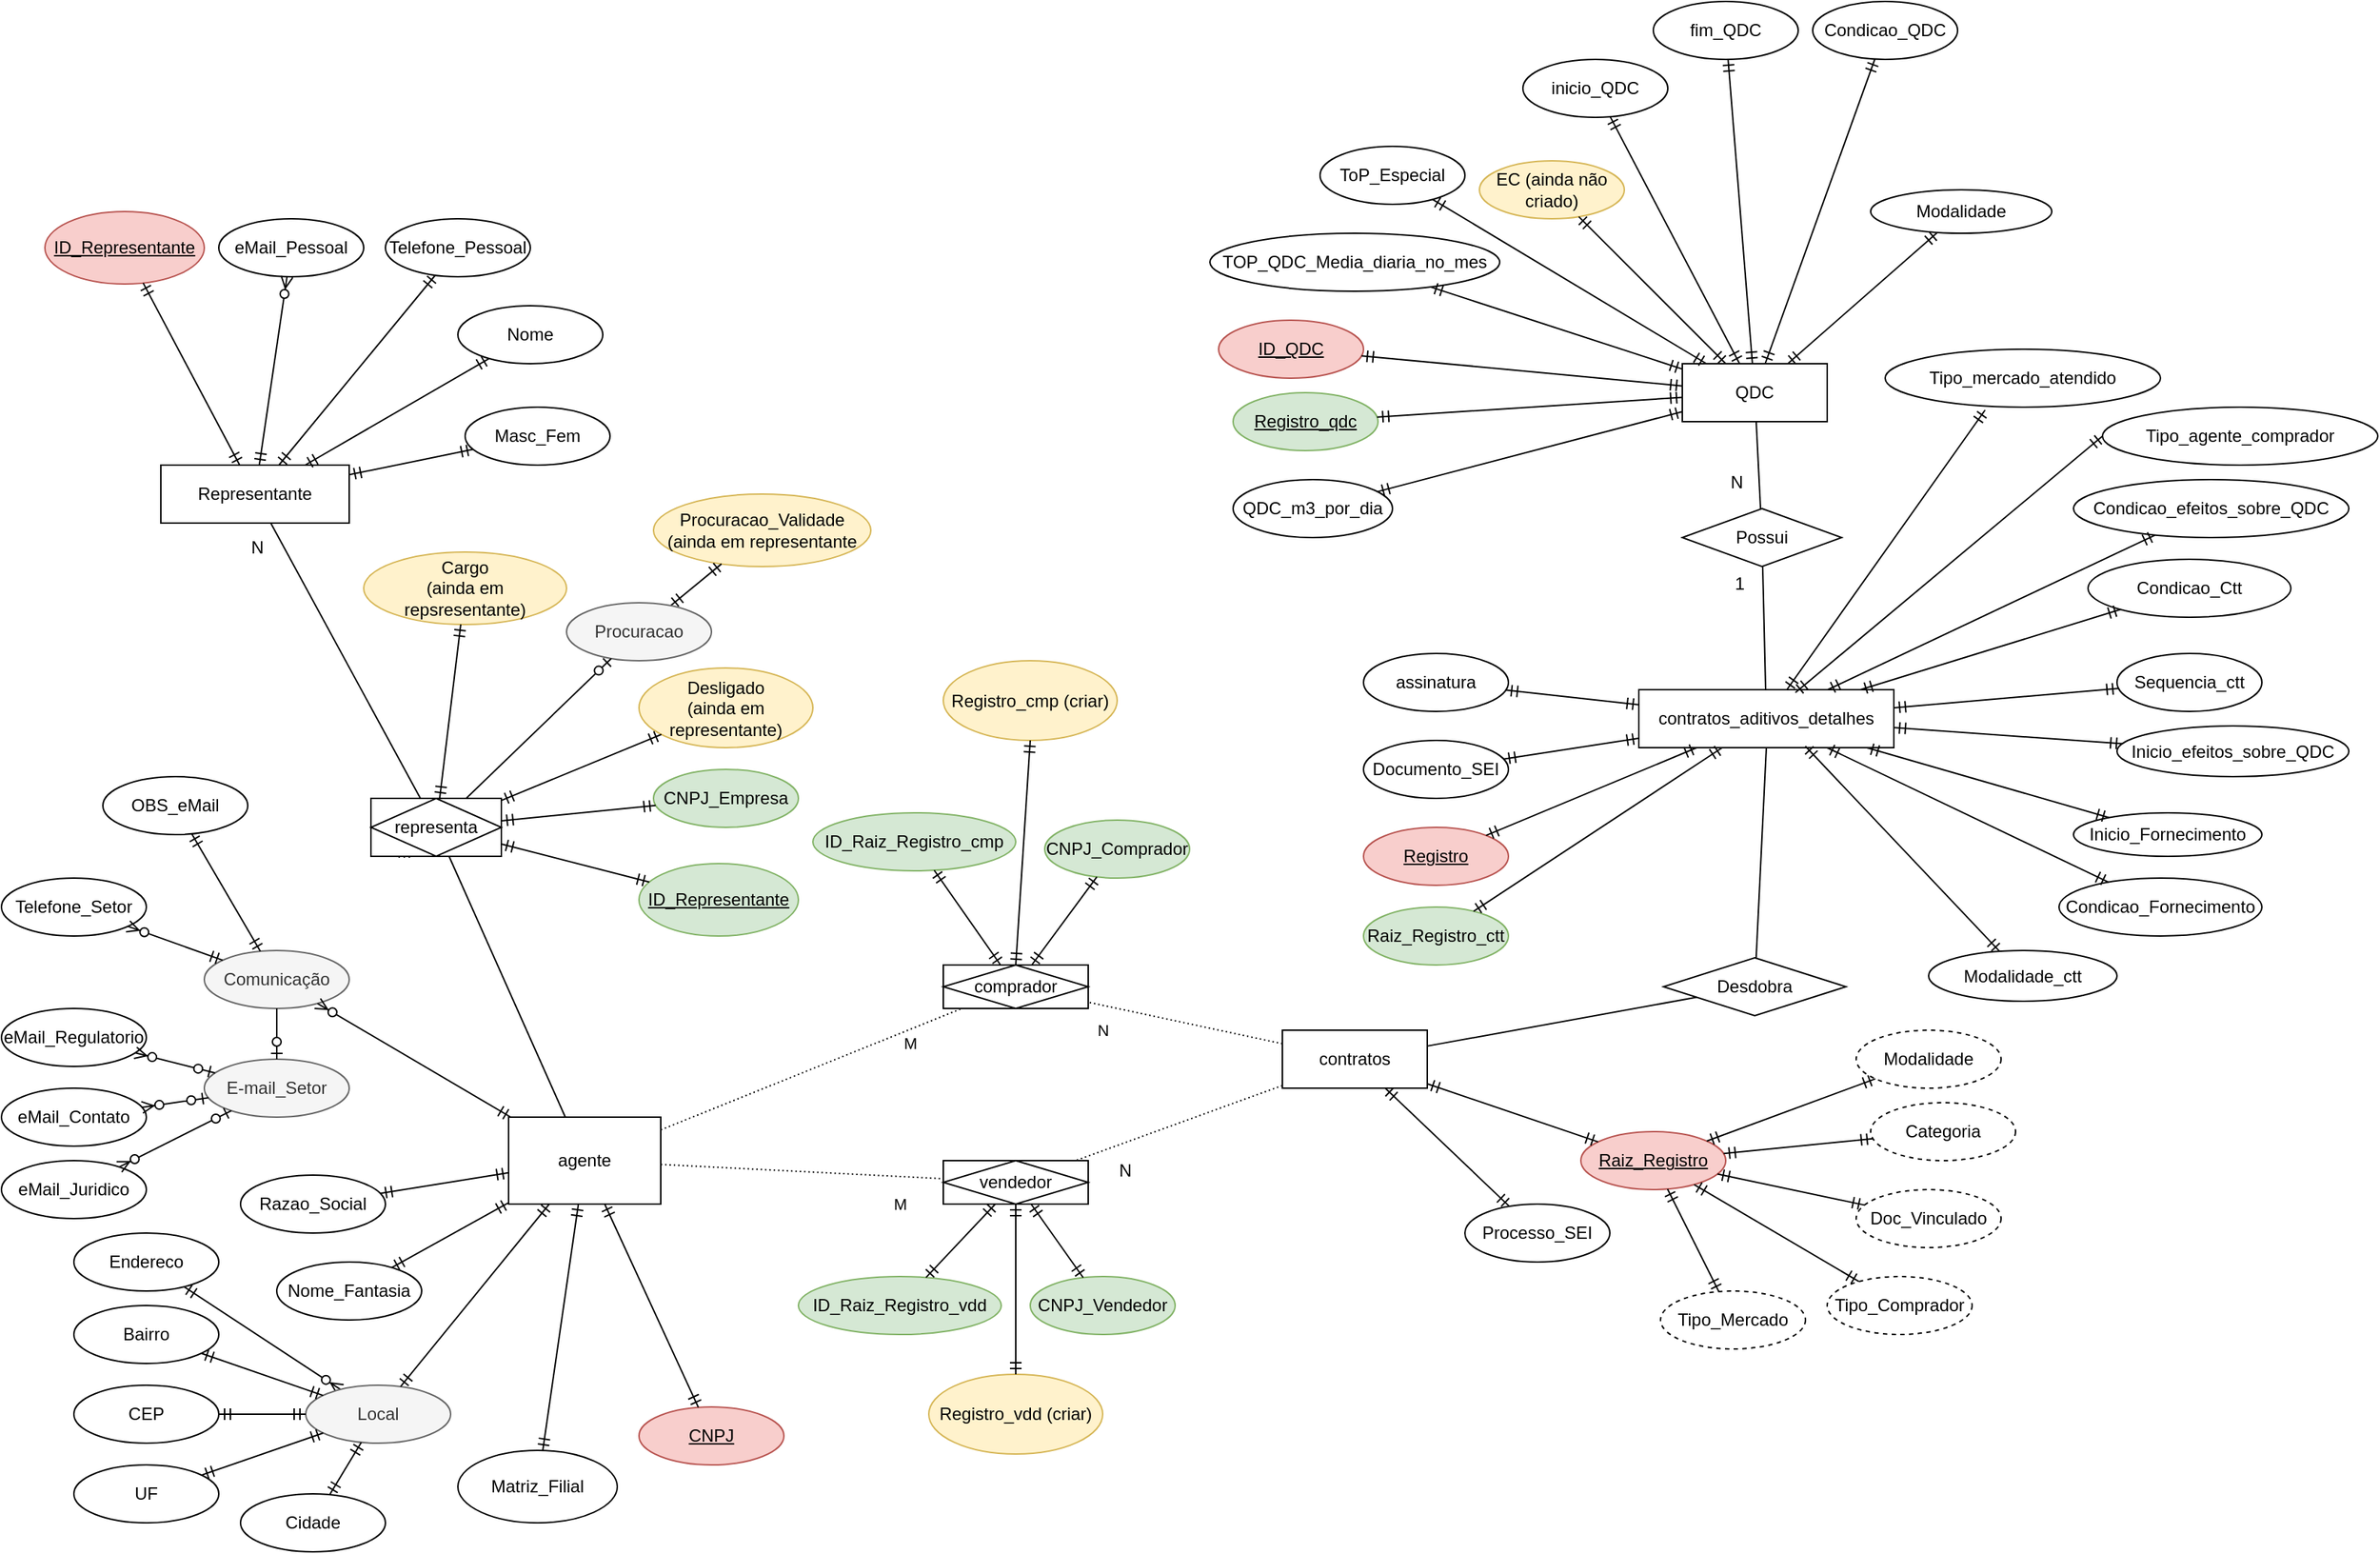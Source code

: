 <mxfile version="20.5.0" type="github">
  <diagram id="z1BtHYFctcjBthbJJMaT" name="Page-1">
    <mxGraphModel dx="2249" dy="762" grid="1" gridSize="10" guides="1" tooltips="1" connect="1" arrows="1" fold="1" page="1" pageScale="1" pageWidth="827" pageHeight="1169" math="0" shadow="0">
      <root>
        <mxCell id="0" />
        <mxCell id="1" parent="0" />
        <mxCell id="Wu606X-JvPXH9mhJWYIT-5" value="M" style="endArrow=none;html=1;rounded=0;dashed=1;dashPattern=1 2;" parent="1" source="j8WhiuEkw0j2lpAJxVqF-8" target="yKtcP5rsoNFj0mbVy7FB-18" edge="1">
          <mxGeometry x="0.615" y="-9" relative="1" as="geometry">
            <mxPoint x="-270" y="823.631" as="sourcePoint" />
            <mxPoint x="690" y="1040" as="targetPoint" />
            <mxPoint x="1" as="offset" />
          </mxGeometry>
        </mxCell>
        <mxCell id="Wu606X-JvPXH9mhJWYIT-7" value="N" style="endArrow=none;html=1;rounded=0;dashed=1;dashPattern=1 2;" parent="1" source="yKtcP5rsoNFj0mbVy7FB-27" target="yKtcP5rsoNFj0mbVy7FB-18" edge="1">
          <mxGeometry x="0.798" y="17" relative="1" as="geometry">
            <mxPoint x="490" y="870" as="sourcePoint" />
            <mxPoint x="600" y="1000" as="targetPoint" />
            <mxPoint as="offset" />
          </mxGeometry>
        </mxCell>
        <mxCell id="Wu606X-JvPXH9mhJWYIT-8" value="N" style="resizable=0;html=1;align=right;verticalAlign=bottom;" parent="Wu606X-JvPXH9mhJWYIT-7" connectable="0" vertex="1">
          <mxGeometry x="1" relative="1" as="geometry">
            <mxPoint x="-20" as="offset" />
          </mxGeometry>
        </mxCell>
        <mxCell id="Wu606X-JvPXH9mhJWYIT-9" value="contratos_aditivos_detalhes" style="whiteSpace=wrap;html=1;align=center;" parent="1" vertex="1">
          <mxGeometry x="310" y="565" width="176" height="40" as="geometry" />
        </mxCell>
        <mxCell id="Wu606X-JvPXH9mhJWYIT-16" value="CNPJ_Comprador" style="ellipse;whiteSpace=wrap;html=1;align=center;fillColor=#d5e8d4;strokeColor=#82b366;" parent="1" vertex="1">
          <mxGeometry x="-100" y="655" width="100" height="40" as="geometry" />
        </mxCell>
        <mxCell id="Wu606X-JvPXH9mhJWYIT-18" value="CNPJ_Vendedor" style="ellipse;whiteSpace=wrap;html=1;align=center;fillColor=#d5e8d4;strokeColor=#82b366;" parent="1" vertex="1">
          <mxGeometry x="-110" y="970" width="100" height="40" as="geometry" />
        </mxCell>
        <mxCell id="Wu606X-JvPXH9mhJWYIT-19" value="" style="fontSize=12;html=1;endArrow=ERmandOne;startArrow=ERmandOne;rounded=0;" parent="1" source="Wu606X-JvPXH9mhJWYIT-16" target="yKtcP5rsoNFj0mbVy7FB-18" edge="1">
          <mxGeometry width="100" height="100" relative="1" as="geometry">
            <mxPoint x="360" y="840" as="sourcePoint" />
            <mxPoint x="100" y="1050" as="targetPoint" />
          </mxGeometry>
        </mxCell>
        <mxCell id="Wu606X-JvPXH9mhJWYIT-20" value="" style="fontSize=12;html=1;endArrow=ERmandOne;startArrow=ERmandOne;rounded=0;" parent="1" source="Wu606X-JvPXH9mhJWYIT-18" target="yKtcP5rsoNFj0mbVy7FB-11" edge="1">
          <mxGeometry width="100" height="100" relative="1" as="geometry">
            <mxPoint x="-319.578" y="769.128" as="sourcePoint" />
            <mxPoint x="-382.5" y="965" as="targetPoint" />
            <Array as="points" />
          </mxGeometry>
        </mxCell>
        <mxCell id="Wu606X-JvPXH9mhJWYIT-21" value="Processo_SEI" style="ellipse;whiteSpace=wrap;html=1;align=center;" parent="1" vertex="1">
          <mxGeometry x="190" y="920" width="100" height="40" as="geometry" />
        </mxCell>
        <mxCell id="Wu606X-JvPXH9mhJWYIT-22" value="Documento_SEI" style="ellipse;whiteSpace=wrap;html=1;align=center;" parent="1" vertex="1">
          <mxGeometry x="120" y="600" width="100" height="40" as="geometry" />
        </mxCell>
        <mxCell id="Wu606X-JvPXH9mhJWYIT-23" value="Inicio_efeitos_sobre_QDC" style="ellipse;whiteSpace=wrap;html=1;align=center;" parent="1" vertex="1">
          <mxGeometry x="640" y="590" width="160" height="35" as="geometry" />
        </mxCell>
        <mxCell id="Wu606X-JvPXH9mhJWYIT-24" value="Sequencia_ctt" style="ellipse;whiteSpace=wrap;html=1;align=center;" parent="1" vertex="1">
          <mxGeometry x="640" y="540" width="100" height="40" as="geometry" />
        </mxCell>
        <mxCell id="Wu606X-JvPXH9mhJWYIT-26" value="Raiz_Registro" style="ellipse;whiteSpace=wrap;html=1;align=center;fontStyle=4;fillColor=#f8cecc;strokeColor=#b85450;" parent="1" vertex="1">
          <mxGeometry x="270" y="870" width="100" height="40" as="geometry" />
        </mxCell>
        <mxCell id="Wu606X-JvPXH9mhJWYIT-27" value="Doc_Vinculado" style="ellipse;whiteSpace=wrap;html=1;align=center;dashed=1;" parent="1" vertex="1">
          <mxGeometry x="460" y="910" width="100" height="40" as="geometry" />
        </mxCell>
        <mxCell id="Wu606X-JvPXH9mhJWYIT-28" value="Categoria" style="ellipse;whiteSpace=wrap;html=1;align=center;dashed=1;" parent="1" vertex="1">
          <mxGeometry x="470" y="850" width="100" height="40" as="geometry" />
        </mxCell>
        <mxCell id="Wu606X-JvPXH9mhJWYIT-29" value="Modalidade" style="ellipse;whiteSpace=wrap;html=1;align=center;dashed=1;" parent="1" vertex="1">
          <mxGeometry x="460" y="800" width="100" height="40" as="geometry" />
        </mxCell>
        <mxCell id="Wu606X-JvPXH9mhJWYIT-30" value="Tipo_Mercado" style="ellipse;whiteSpace=wrap;html=1;align=center;dashed=1;" parent="1" vertex="1">
          <mxGeometry x="325" y="980" width="100" height="40" as="geometry" />
        </mxCell>
        <mxCell id="Wu606X-JvPXH9mhJWYIT-31" value="Tipo_Comprador" style="ellipse;whiteSpace=wrap;html=1;align=center;dashed=1;" parent="1" vertex="1">
          <mxGeometry x="440" y="970" width="100" height="40" as="geometry" />
        </mxCell>
        <mxCell id="Wu606X-JvPXH9mhJWYIT-32" value="" style="fontSize=12;html=1;endArrow=ERmandOne;startArrow=ERmandOne;rounded=0;" parent="1" source="Wu606X-JvPXH9mhJWYIT-26" target="Wu606X-JvPXH9mhJWYIT-31" edge="1">
          <mxGeometry width="100" height="100" relative="1" as="geometry">
            <mxPoint x="120" y="795" as="sourcePoint" />
            <mxPoint x="220" y="695" as="targetPoint" />
          </mxGeometry>
        </mxCell>
        <mxCell id="Wu606X-JvPXH9mhJWYIT-34" value="" style="fontSize=12;html=1;endArrow=ERmandOne;startArrow=ERmandOne;rounded=0;" parent="1" source="Wu606X-JvPXH9mhJWYIT-26" target="Wu606X-JvPXH9mhJWYIT-27" edge="1">
          <mxGeometry width="100" height="100" relative="1" as="geometry">
            <mxPoint x="-95.621" y="656.001" as="sourcePoint" />
            <mxPoint x="-154.448" y="584.008" as="targetPoint" />
          </mxGeometry>
        </mxCell>
        <mxCell id="Wu606X-JvPXH9mhJWYIT-35" value="" style="fontSize=12;html=1;endArrow=ERmandOne;startArrow=ERmandOne;rounded=0;" parent="1" source="Wu606X-JvPXH9mhJWYIT-26" target="Wu606X-JvPXH9mhJWYIT-28" edge="1">
          <mxGeometry width="100" height="100" relative="1" as="geometry">
            <mxPoint x="-85.621" y="666.001" as="sourcePoint" />
            <mxPoint x="-144.448" y="594.008" as="targetPoint" />
          </mxGeometry>
        </mxCell>
        <mxCell id="Wu606X-JvPXH9mhJWYIT-36" value="" style="fontSize=12;html=1;endArrow=ERmandOne;startArrow=ERmandOne;rounded=0;" parent="1" source="Wu606X-JvPXH9mhJWYIT-26" target="Wu606X-JvPXH9mhJWYIT-29" edge="1">
          <mxGeometry width="100" height="100" relative="1" as="geometry">
            <mxPoint x="-75.621" y="676.001" as="sourcePoint" />
            <mxPoint x="-134.448" y="604.008" as="targetPoint" />
          </mxGeometry>
        </mxCell>
        <mxCell id="Wu606X-JvPXH9mhJWYIT-37" value="" style="fontSize=12;html=1;endArrow=ERmandOne;startArrow=ERmandOne;rounded=0;" parent="1" source="Wu606X-JvPXH9mhJWYIT-26" target="Wu606X-JvPXH9mhJWYIT-30" edge="1">
          <mxGeometry width="100" height="100" relative="1" as="geometry">
            <mxPoint x="-65.621" y="686.001" as="sourcePoint" />
            <mxPoint x="-124.448" y="614.008" as="targetPoint" />
          </mxGeometry>
        </mxCell>
        <mxCell id="Wu606X-JvPXH9mhJWYIT-38" value="" style="fontSize=12;html=1;endArrow=ERmandOne;startArrow=ERmandOne;rounded=0;" parent="1" source="yKtcP5rsoNFj0mbVy7FB-27" target="Wu606X-JvPXH9mhJWYIT-26" edge="1">
          <mxGeometry width="100" height="100" relative="1" as="geometry">
            <mxPoint x="184.379" y="741.001" as="sourcePoint" />
            <mxPoint x="125.552" y="669.008" as="targetPoint" />
          </mxGeometry>
        </mxCell>
        <mxCell id="Wu606X-JvPXH9mhJWYIT-39" value="" style="fontSize=12;html=1;endArrow=ERmandOne;startArrow=ERmandOne;rounded=0;" parent="1" source="Wu606X-JvPXH9mhJWYIT-9" target="Wu606X-JvPXH9mhJWYIT-22" edge="1">
          <mxGeometry width="100" height="100" relative="1" as="geometry">
            <mxPoint x="194.379" y="751.001" as="sourcePoint" />
            <mxPoint x="135.552" y="679.008" as="targetPoint" />
          </mxGeometry>
        </mxCell>
        <mxCell id="Wu606X-JvPXH9mhJWYIT-40" value="" style="fontSize=12;html=1;endArrow=ERmandOne;startArrow=ERmandOne;rounded=0;" parent="1" source="yKtcP5rsoNFj0mbVy7FB-27" target="Wu606X-JvPXH9mhJWYIT-21" edge="1">
          <mxGeometry width="100" height="100" relative="1" as="geometry">
            <mxPoint x="204.379" y="761.001" as="sourcePoint" />
            <mxPoint x="145.552" y="689.008" as="targetPoint" />
          </mxGeometry>
        </mxCell>
        <mxCell id="B5VpAisv19EWvOKmCL3L-1" value="assinatura" style="ellipse;whiteSpace=wrap;html=1;align=center;" parent="1" vertex="1">
          <mxGeometry x="120" y="540" width="100" height="40" as="geometry" />
        </mxCell>
        <mxCell id="B5VpAisv19EWvOKmCL3L-2" value="" style="fontSize=12;html=1;endArrow=ERmandOne;startArrow=ERmandOne;rounded=0;" parent="1" source="Wu606X-JvPXH9mhJWYIT-9" target="B5VpAisv19EWvOKmCL3L-1" edge="1">
          <mxGeometry width="100" height="100" relative="1" as="geometry">
            <mxPoint x="360" y="840" as="sourcePoint" />
            <mxPoint x="460" y="740" as="targetPoint" />
          </mxGeometry>
        </mxCell>
        <mxCell id="B5VpAisv19EWvOKmCL3L-3" value="Possui" style="shape=rhombus;perimeter=rhombusPerimeter;whiteSpace=wrap;html=1;align=center;" parent="1" vertex="1">
          <mxGeometry x="340" y="440" width="110" height="40" as="geometry" />
        </mxCell>
        <mxCell id="B5VpAisv19EWvOKmCL3L-4" value="QDC" style="whiteSpace=wrap;html=1;align=center;" parent="1" vertex="1">
          <mxGeometry x="340" y="340" width="100" height="40" as="geometry" />
        </mxCell>
        <mxCell id="B5VpAisv19EWvOKmCL3L-6" value="" style="fontSize=12;html=1;endArrow=ERmandOne;startArrow=ERmandOne;rounded=0;" parent="1" source="Wu606X-JvPXH9mhJWYIT-23" target="Wu606X-JvPXH9mhJWYIT-9" edge="1">
          <mxGeometry width="100" height="100" relative="1" as="geometry">
            <mxPoint x="306.095" y="921.065" as="sourcePoint" />
            <mxPoint x="392.857" y="820" as="targetPoint" />
          </mxGeometry>
        </mxCell>
        <mxCell id="B5VpAisv19EWvOKmCL3L-7" value="" style="fontSize=12;html=1;endArrow=ERmandOne;startArrow=ERmandOne;rounded=0;" parent="1" source="Wu606X-JvPXH9mhJWYIT-24" target="Wu606X-JvPXH9mhJWYIT-9" edge="1">
          <mxGeometry width="100" height="100" relative="1" as="geometry">
            <mxPoint x="316.095" y="931.065" as="sourcePoint" />
            <mxPoint x="402.857" y="830" as="targetPoint" />
          </mxGeometry>
        </mxCell>
        <mxCell id="B5VpAisv19EWvOKmCL3L-8" value="" style="endArrow=none;html=1;rounded=0;" parent="1" source="Wu606X-JvPXH9mhJWYIT-9" target="B5VpAisv19EWvOKmCL3L-3" edge="1">
          <mxGeometry relative="1" as="geometry">
            <mxPoint x="330" y="790" as="sourcePoint" />
            <mxPoint x="490" y="790" as="targetPoint" />
          </mxGeometry>
        </mxCell>
        <mxCell id="B5VpAisv19EWvOKmCL3L-9" value="1" style="resizable=0;html=1;align=right;verticalAlign=bottom;" parent="B5VpAisv19EWvOKmCL3L-8" connectable="0" vertex="1">
          <mxGeometry x="1" relative="1" as="geometry">
            <mxPoint x="-12" y="20" as="offset" />
          </mxGeometry>
        </mxCell>
        <mxCell id="B5VpAisv19EWvOKmCL3L-10" value="QDC_m3_por_dia" style="ellipse;whiteSpace=wrap;html=1;align=center;" parent="1" vertex="1">
          <mxGeometry x="30" y="420" width="110" height="40" as="geometry" />
        </mxCell>
        <mxCell id="B5VpAisv19EWvOKmCL3L-11" value="Registro_qdc" style="ellipse;whiteSpace=wrap;html=1;align=center;fontStyle=4;fillColor=#d5e8d4;strokeColor=#82b366;" parent="1" vertex="1">
          <mxGeometry x="30" y="360" width="100" height="40" as="geometry" />
        </mxCell>
        <mxCell id="B5VpAisv19EWvOKmCL3L-12" value="" style="fontSize=12;html=1;endArrow=ERmandOne;startArrow=ERmandOne;rounded=0;" parent="1" source="B5VpAisv19EWvOKmCL3L-4" target="B5VpAisv19EWvOKmCL3L-11" edge="1">
          <mxGeometry width="100" height="100" relative="1" as="geometry">
            <mxPoint x="360" y="640" as="sourcePoint" />
            <mxPoint x="460" y="540" as="targetPoint" />
          </mxGeometry>
        </mxCell>
        <mxCell id="B5VpAisv19EWvOKmCL3L-13" value="" style="endArrow=none;html=1;rounded=0;" parent="1" source="B5VpAisv19EWvOKmCL3L-4" target="B5VpAisv19EWvOKmCL3L-3" edge="1">
          <mxGeometry relative="1" as="geometry">
            <mxPoint x="330" y="590" as="sourcePoint" />
            <mxPoint x="490" y="590" as="targetPoint" />
          </mxGeometry>
        </mxCell>
        <mxCell id="B5VpAisv19EWvOKmCL3L-14" value="N" style="resizable=0;html=1;align=right;verticalAlign=bottom;" parent="B5VpAisv19EWvOKmCL3L-13" connectable="0" vertex="1">
          <mxGeometry x="1" relative="1" as="geometry">
            <mxPoint x="-12" y="-10" as="offset" />
          </mxGeometry>
        </mxCell>
        <mxCell id="B5VpAisv19EWvOKmCL3L-16" value="inicio_QDC" style="ellipse;whiteSpace=wrap;html=1;align=center;" parent="1" vertex="1">
          <mxGeometry x="230" y="130" width="100" height="40" as="geometry" />
        </mxCell>
        <mxCell id="B5VpAisv19EWvOKmCL3L-17" value="fim_QDC" style="ellipse;whiteSpace=wrap;html=1;align=center;" parent="1" vertex="1">
          <mxGeometry x="320" y="90" width="100" height="40" as="geometry" />
        </mxCell>
        <mxCell id="B5VpAisv19EWvOKmCL3L-19" value="" style="fontSize=12;html=1;endArrow=ERmandOne;startArrow=ERmandOne;rounded=0;" parent="1" source="B5VpAisv19EWvOKmCL3L-4" target="B5VpAisv19EWvOKmCL3L-10" edge="1">
          <mxGeometry width="100" height="100" relative="1" as="geometry">
            <mxPoint x="410" y="520" as="sourcePoint" />
            <mxPoint x="315.725" y="457.15" as="targetPoint" />
          </mxGeometry>
        </mxCell>
        <mxCell id="B5VpAisv19EWvOKmCL3L-20" value="" style="fontSize=12;html=1;endArrow=ERmandOne;startArrow=ERmandOne;rounded=0;" parent="1" source="B5VpAisv19EWvOKmCL3L-4" target="B5VpAisv19EWvOKmCL3L-16" edge="1">
          <mxGeometry width="100" height="100" relative="1" as="geometry">
            <mxPoint x="420" y="530" as="sourcePoint" />
            <mxPoint x="325.725" y="467.15" as="targetPoint" />
          </mxGeometry>
        </mxCell>
        <mxCell id="B5VpAisv19EWvOKmCL3L-21" value="" style="fontSize=12;html=1;endArrow=ERmandOne;startArrow=ERmandOne;rounded=0;" parent="1" source="B5VpAisv19EWvOKmCL3L-4" target="B5VpAisv19EWvOKmCL3L-17" edge="1">
          <mxGeometry width="100" height="100" relative="1" as="geometry">
            <mxPoint x="430" y="540" as="sourcePoint" />
            <mxPoint x="335.725" y="477.15" as="targetPoint" />
          </mxGeometry>
        </mxCell>
        <mxCell id="yKtcP5rsoNFj0mbVy7FB-1" value="ID_QDC" style="ellipse;whiteSpace=wrap;html=1;align=center;fontStyle=4;fillColor=#f8cecc;strokeColor=#b85450;" parent="1" vertex="1">
          <mxGeometry x="20" y="310" width="100" height="40" as="geometry" />
        </mxCell>
        <mxCell id="yKtcP5rsoNFj0mbVy7FB-3" value="TOP_QDC_Media_diaria_no_mes" style="ellipse;whiteSpace=wrap;html=1;align=center;" parent="1" vertex="1">
          <mxGeometry x="14" y="250" width="200" height="40" as="geometry" />
        </mxCell>
        <mxCell id="yKtcP5rsoNFj0mbVy7FB-4" value="ToP_Especial" style="ellipse;whiteSpace=wrap;html=1;align=center;" parent="1" vertex="1">
          <mxGeometry x="90" y="190" width="100" height="40" as="geometry" />
        </mxCell>
        <mxCell id="yKtcP5rsoNFj0mbVy7FB-5" value="" style="fontSize=12;html=1;endArrow=ERmandOne;startArrow=ERmandOne;rounded=0;" parent="1" source="B5VpAisv19EWvOKmCL3L-4" target="yKtcP5rsoNFj0mbVy7FB-1" edge="1">
          <mxGeometry width="100" height="100" relative="1" as="geometry">
            <mxPoint x="420" y="520" as="sourcePoint" />
            <mxPoint x="237.459" y="416.714" as="targetPoint" />
          </mxGeometry>
        </mxCell>
        <mxCell id="yKtcP5rsoNFj0mbVy7FB-7" value="" style="fontSize=12;html=1;endArrow=ERmandOne;startArrow=ERmandOne;rounded=0;" parent="1" source="B5VpAisv19EWvOKmCL3L-4" target="yKtcP5rsoNFj0mbVy7FB-3" edge="1">
          <mxGeometry width="100" height="100" relative="1" as="geometry">
            <mxPoint x="417" y="520" as="sourcePoint" />
            <mxPoint x="230.895" y="358.17" as="targetPoint" />
          </mxGeometry>
        </mxCell>
        <mxCell id="yKtcP5rsoNFj0mbVy7FB-8" value="" style="fontSize=12;html=1;endArrow=ERmandOne;startArrow=ERmandOne;rounded=0;" parent="1" source="B5VpAisv19EWvOKmCL3L-4" target="yKtcP5rsoNFj0mbVy7FB-4" edge="1">
          <mxGeometry width="100" height="100" relative="1" as="geometry">
            <mxPoint x="427" y="530" as="sourcePoint" />
            <mxPoint x="240.895" y="368.17" as="targetPoint" />
          </mxGeometry>
        </mxCell>
        <mxCell id="yKtcP5rsoNFj0mbVy7FB-9" value="Condicao_QDC" style="ellipse;whiteSpace=wrap;html=1;align=center;" parent="1" vertex="1">
          <mxGeometry x="430" y="90" width="100" height="40" as="geometry" />
        </mxCell>
        <mxCell id="yKtcP5rsoNFj0mbVy7FB-10" value="" style="fontSize=12;html=1;endArrow=ERmandOne;startArrow=ERmandOne;rounded=0;" parent="1" source="B5VpAisv19EWvOKmCL3L-4" target="yKtcP5rsoNFj0mbVy7FB-9" edge="1">
          <mxGeometry width="100" height="100" relative="1" as="geometry">
            <mxPoint x="437" y="540" as="sourcePoint" />
            <mxPoint x="250.895" y="378.17" as="targetPoint" />
          </mxGeometry>
        </mxCell>
        <mxCell id="yKtcP5rsoNFj0mbVy7FB-11" value="vendedor" style="shape=associativeEntity;whiteSpace=wrap;html=1;align=center;" parent="1" vertex="1">
          <mxGeometry x="-170" y="890" width="100" height="30" as="geometry" />
        </mxCell>
        <mxCell id="yKtcP5rsoNFj0mbVy7FB-18" value="comprador" style="shape=associativeEntity;whiteSpace=wrap;html=1;align=center;" parent="1" vertex="1">
          <mxGeometry x="-170" y="755" width="100" height="30" as="geometry" />
        </mxCell>
        <mxCell id="yKtcP5rsoNFj0mbVy7FB-23" value="Condicao_Fornecimento" style="ellipse;whiteSpace=wrap;html=1;align=center;" parent="1" vertex="1">
          <mxGeometry x="600" y="695" width="140" height="40" as="geometry" />
        </mxCell>
        <mxCell id="yKtcP5rsoNFj0mbVy7FB-24" value="" style="fontSize=12;html=1;endArrow=ERmandOne;startArrow=ERmandOne;rounded=0;" parent="1" source="Wu606X-JvPXH9mhJWYIT-9" target="yKtcP5rsoNFj0mbVy7FB-23" edge="1">
          <mxGeometry width="100" height="100" relative="1" as="geometry">
            <mxPoint x="430" y="770" as="sourcePoint" />
            <mxPoint x="201.958" y="829.122" as="targetPoint" />
          </mxGeometry>
        </mxCell>
        <mxCell id="yKtcP5rsoNFj0mbVy7FB-25" value="Condicao_Ctt" style="ellipse;whiteSpace=wrap;html=1;align=center;" parent="1" vertex="1">
          <mxGeometry x="620" y="475" width="140" height="40" as="geometry" />
        </mxCell>
        <mxCell id="yKtcP5rsoNFj0mbVy7FB-26" value="" style="fontSize=12;html=1;endArrow=ERmandOne;startArrow=ERmandOne;rounded=0;" parent="1" source="Wu606X-JvPXH9mhJWYIT-9" target="yKtcP5rsoNFj0mbVy7FB-25" edge="1">
          <mxGeometry width="100" height="100" relative="1" as="geometry">
            <mxPoint x="430" y="745.294" as="sourcePoint" />
            <mxPoint x="350.283" y="721.848" as="targetPoint" />
          </mxGeometry>
        </mxCell>
        <mxCell id="yKtcP5rsoNFj0mbVy7FB-27" value="contratos" style="whiteSpace=wrap;html=1;align=center;" parent="1" vertex="1">
          <mxGeometry x="64" y="800" width="100" height="40" as="geometry" />
        </mxCell>
        <mxCell id="yKtcP5rsoNFj0mbVy7FB-33" value="Desdobra" style="shape=rhombus;perimeter=rhombusPerimeter;whiteSpace=wrap;html=1;align=center;" parent="1" vertex="1">
          <mxGeometry x="327" y="750" width="126" height="40" as="geometry" />
        </mxCell>
        <mxCell id="yKtcP5rsoNFj0mbVy7FB-34" value="" style="endArrow=none;html=1;rounded=0;exitX=0.5;exitY=1;exitDx=0;exitDy=0;" parent="1" source="Wu606X-JvPXH9mhJWYIT-9" target="yKtcP5rsoNFj0mbVy7FB-33" edge="1">
          <mxGeometry relative="1" as="geometry">
            <mxPoint x="330" y="800" as="sourcePoint" />
            <mxPoint x="490" y="800" as="targetPoint" />
          </mxGeometry>
        </mxCell>
        <mxCell id="yKtcP5rsoNFj0mbVy7FB-35" value="" style="endArrow=none;html=1;rounded=0;" parent="1" source="yKtcP5rsoNFj0mbVy7FB-27" target="yKtcP5rsoNFj0mbVy7FB-33" edge="1">
          <mxGeometry relative="1" as="geometry">
            <mxPoint x="424" y="800" as="sourcePoint" />
            <mxPoint x="450" y="850" as="targetPoint" />
          </mxGeometry>
        </mxCell>
        <mxCell id="yKtcP5rsoNFj0mbVy7FB-39" value="Registro" style="ellipse;whiteSpace=wrap;html=1;align=center;fontStyle=4;fillColor=#f8cecc;strokeColor=#b85450;" parent="1" vertex="1">
          <mxGeometry x="120" y="660" width="100" height="40" as="geometry" />
        </mxCell>
        <mxCell id="yKtcP5rsoNFj0mbVy7FB-40" value="" style="fontSize=12;html=1;endArrow=ERmandOne;startArrow=ERmandOne;rounded=0;" parent="1" source="Wu606X-JvPXH9mhJWYIT-9" target="yKtcP5rsoNFj0mbVy7FB-39" edge="1">
          <mxGeometry width="100" height="100" relative="1" as="geometry">
            <mxPoint x="374" y="790" as="sourcePoint" />
            <mxPoint x="274" y="790" as="targetPoint" />
          </mxGeometry>
        </mxCell>
        <mxCell id="yKtcP5rsoNFj0mbVy7FB-43" value="Raiz_Registro_ctt" style="ellipse;whiteSpace=wrap;html=1;align=center;fillColor=#d5e8d4;strokeColor=#82b366;" parent="1" vertex="1">
          <mxGeometry x="120" y="715" width="100" height="40" as="geometry" />
        </mxCell>
        <mxCell id="yKtcP5rsoNFj0mbVy7FB-44" value="" style="fontSize=12;html=1;endArrow=ERmandOne;startArrow=ERmandOne;rounded=0;" parent="1" source="Wu606X-JvPXH9mhJWYIT-9" target="yKtcP5rsoNFj0mbVy7FB-43" edge="1">
          <mxGeometry width="100" height="100" relative="1" as="geometry">
            <mxPoint x="374" y="787.353" as="sourcePoint" />
            <mxPoint x="266.929" y="803.099" as="targetPoint" />
          </mxGeometry>
        </mxCell>
        <mxCell id="9fGH4mzginfkWkkIItq5-1" value="" style="endArrow=none;html=1;rounded=0;dashed=1;dashPattern=1 2;" parent="1" source="yKtcP5rsoNFj0mbVy7FB-27" target="yKtcP5rsoNFj0mbVy7FB-11" edge="1">
          <mxGeometry relative="1" as="geometry">
            <mxPoint x="480.003" y="970" as="sourcePoint" />
            <mxPoint x="572.86" y="1020" as="targetPoint" />
          </mxGeometry>
        </mxCell>
        <mxCell id="9fGH4mzginfkWkkIItq5-2" value="N" style="resizable=0;html=1;align=right;verticalAlign=bottom;" parent="9fGH4mzginfkWkkIItq5-1" connectable="0" vertex="1">
          <mxGeometry x="1" relative="1" as="geometry">
            <mxPoint x="39" y="15" as="offset" />
          </mxGeometry>
        </mxCell>
        <mxCell id="9fGH4mzginfkWkkIItq5-3" value="M" style="endArrow=none;html=1;rounded=0;dashed=1;dashPattern=1 2;" parent="1" source="j8WhiuEkw0j2lpAJxVqF-8" target="yKtcP5rsoNFj0mbVy7FB-11" edge="1">
          <mxGeometry x="0.702" y="-19" relative="1" as="geometry">
            <mxPoint x="-270" y="848.696" as="sourcePoint" />
            <mxPoint x="587.5" y="1080" as="targetPoint" />
            <mxPoint as="offset" />
          </mxGeometry>
        </mxCell>
        <mxCell id="9fGH4mzginfkWkkIItq5-5" value="Inicio_Fornecimento" style="ellipse;whiteSpace=wrap;html=1;align=center;" parent="1" vertex="1">
          <mxGeometry x="610" y="650" width="130" height="30" as="geometry" />
        </mxCell>
        <mxCell id="9fGH4mzginfkWkkIItq5-8" value="" style="fontSize=12;html=1;endArrow=ERmandOne;startArrow=ERmandOne;rounded=0;" parent="1" source="Wu606X-JvPXH9mhJWYIT-9" target="9fGH4mzginfkWkkIItq5-5" edge="1">
          <mxGeometry width="100" height="100" relative="1" as="geometry">
            <mxPoint x="360" y="440" as="sourcePoint" />
            <mxPoint x="460" y="340" as="targetPoint" />
          </mxGeometry>
        </mxCell>
        <mxCell id="9fGH4mzginfkWkkIItq5-10" value="Modalidade" style="ellipse;whiteSpace=wrap;html=1;align=center;" parent="1" vertex="1">
          <mxGeometry x="470" y="220" width="125" height="30" as="geometry" />
        </mxCell>
        <mxCell id="9fGH4mzginfkWkkIItq5-11" value="" style="fontSize=12;html=1;endArrow=ERmandOne;startArrow=ERmandOne;rounded=0;" parent="1" source="B5VpAisv19EWvOKmCL3L-4" target="9fGH4mzginfkWkkIItq5-10" edge="1">
          <mxGeometry width="100" height="100" relative="1" as="geometry">
            <mxPoint x="450" y="358.372" as="sourcePoint" />
            <mxPoint x="558.475" y="333.145" as="targetPoint" />
          </mxGeometry>
        </mxCell>
        <mxCell id="vspyRBZKcDr5wDMLKzkA-1" value="ID_Raiz_Registro_vdd" style="ellipse;whiteSpace=wrap;html=1;align=center;fillColor=#d5e8d4;strokeColor=#82b366;" parent="1" vertex="1">
          <mxGeometry x="-270" y="970" width="140" height="40" as="geometry" />
        </mxCell>
        <mxCell id="vspyRBZKcDr5wDMLKzkA-2" value="" style="fontSize=12;html=1;endArrow=ERmandOne;startArrow=ERmandOne;rounded=0;" parent="1" source="vspyRBZKcDr5wDMLKzkA-1" target="yKtcP5rsoNFj0mbVy7FB-11" edge="1">
          <mxGeometry width="100" height="100" relative="1" as="geometry">
            <mxPoint x="-199.578" y="809.128" as="sourcePoint" />
            <mxPoint x="-137.391" y="925" as="targetPoint" />
            <Array as="points" />
          </mxGeometry>
        </mxCell>
        <mxCell id="vspyRBZKcDr5wDMLKzkA-3" value="ID_Raiz_Registro_cmp" style="ellipse;whiteSpace=wrap;html=1;align=center;fillColor=#d5e8d4;strokeColor=#82b366;" parent="1" vertex="1">
          <mxGeometry x="-260" y="650" width="140" height="40" as="geometry" />
        </mxCell>
        <mxCell id="vspyRBZKcDr5wDMLKzkA-4" value="" style="fontSize=12;html=1;endArrow=ERmandOne;startArrow=ERmandOne;rounded=0;" parent="1" source="vspyRBZKcDr5wDMLKzkA-3" target="yKtcP5rsoNFj0mbVy7FB-18" edge="1">
          <mxGeometry width="100" height="100" relative="1" as="geometry">
            <mxPoint x="700.422" y="789.128" as="sourcePoint" />
            <mxPoint x="750" y="920" as="targetPoint" />
            <Array as="points" />
          </mxGeometry>
        </mxCell>
        <mxCell id="j8WhiuEkw0j2lpAJxVqF-1" value="Telefone_Setor" style="ellipse;whiteSpace=wrap;html=1;align=center;" parent="1" vertex="1">
          <mxGeometry x="-820" y="695" width="100" height="40" as="geometry" />
        </mxCell>
        <mxCell id="j8WhiuEkw0j2lpAJxVqF-2" value="E-mail_Setor" style="ellipse;whiteSpace=wrap;html=1;align=center;fillColor=#f5f5f5;fontColor=#333333;strokeColor=#666666;" parent="1" vertex="1">
          <mxGeometry x="-680" y="820" width="100" height="40" as="geometry" />
        </mxCell>
        <mxCell id="j8WhiuEkw0j2lpAJxVqF-3" value="Nome_Fantasia" style="ellipse;whiteSpace=wrap;html=1;align=center;" parent="1" vertex="1">
          <mxGeometry x="-630" y="960" width="100" height="40" as="geometry" />
        </mxCell>
        <mxCell id="j8WhiuEkw0j2lpAJxVqF-4" value="Razao_Social" style="ellipse;whiteSpace=wrap;html=1;align=center;" parent="1" vertex="1">
          <mxGeometry x="-655" y="900" width="100" height="40" as="geometry" />
        </mxCell>
        <mxCell id="j8WhiuEkw0j2lpAJxVqF-5" value="Endereco" style="ellipse;whiteSpace=wrap;html=1;align=center;" parent="1" vertex="1">
          <mxGeometry x="-770" y="940" width="100" height="40" as="geometry" />
        </mxCell>
        <mxCell id="j8WhiuEkw0j2lpAJxVqF-6" value="Comunicação" style="ellipse;whiteSpace=wrap;html=1;align=center;fillColor=#f5f5f5;fontColor=#333333;strokeColor=#666666;" parent="1" vertex="1">
          <mxGeometry x="-680" y="745" width="100" height="40" as="geometry" />
        </mxCell>
        <mxCell id="j8WhiuEkw0j2lpAJxVqF-7" value="CNPJ" style="ellipse;whiteSpace=wrap;html=1;align=center;fontStyle=4;fillColor=#f8cecc;strokeColor=#b85450;" parent="1" vertex="1">
          <mxGeometry x="-380" y="1060" width="100" height="40" as="geometry" />
        </mxCell>
        <mxCell id="j8WhiuEkw0j2lpAJxVqF-8" value="agente" style="whiteSpace=wrap;html=1;align=center;" parent="1" vertex="1">
          <mxGeometry x="-470" y="860" width="105" height="60" as="geometry" />
        </mxCell>
        <mxCell id="j8WhiuEkw0j2lpAJxVqF-9" value="" style="fontSize=12;html=1;endArrow=ERzeroToMany;startArrow=ERmandOne;rounded=0;" parent="1" source="j8WhiuEkw0j2lpAJxVqF-8" target="j8WhiuEkw0j2lpAJxVqF-6" edge="1">
          <mxGeometry width="100" height="100" relative="1" as="geometry">
            <mxPoint x="-430" y="630" as="sourcePoint" />
            <mxPoint x="-330" y="530" as="targetPoint" />
          </mxGeometry>
        </mxCell>
        <mxCell id="j8WhiuEkw0j2lpAJxVqF-10" value="" style="fontSize=12;html=1;endArrow=ERmandOne;startArrow=ERmandOne;rounded=0;" parent="1" source="j8WhiuEkw0j2lpAJxVqF-7" target="j8WhiuEkw0j2lpAJxVqF-8" edge="1">
          <mxGeometry width="100" height="100" relative="1" as="geometry">
            <mxPoint x="-430" y="730" as="sourcePoint" />
            <mxPoint x="-330" y="630" as="targetPoint" />
          </mxGeometry>
        </mxCell>
        <mxCell id="j8WhiuEkw0j2lpAJxVqF-11" value="" style="fontSize=12;html=1;endArrow=ERmandOne;startArrow=ERmandOne;rounded=0;" parent="1" source="j8WhiuEkw0j2lpAJxVqF-4" target="j8WhiuEkw0j2lpAJxVqF-8" edge="1">
          <mxGeometry width="100" height="100" relative="1" as="geometry">
            <mxPoint x="-430" y="730" as="sourcePoint" />
            <mxPoint x="-330" y="630" as="targetPoint" />
          </mxGeometry>
        </mxCell>
        <mxCell id="j8WhiuEkw0j2lpAJxVqF-12" value="" style="fontSize=12;html=1;endArrow=ERmandOne;startArrow=ERmandOne;rounded=0;" parent="1" source="j8WhiuEkw0j2lpAJxVqF-3" target="j8WhiuEkw0j2lpAJxVqF-8" edge="1">
          <mxGeometry width="100" height="100" relative="1" as="geometry">
            <mxPoint x="-430" y="730" as="sourcePoint" />
            <mxPoint x="-330" y="630" as="targetPoint" />
          </mxGeometry>
        </mxCell>
        <mxCell id="j8WhiuEkw0j2lpAJxVqF-13" value="" style="fontSize=12;html=1;endArrow=ERzeroToMany;startArrow=ERmandOne;rounded=0;" parent="1" source="j8WhiuEkw0j2lpAJxVqF-5" target="j8WhiuEkw0j2lpAJxVqF-96" edge="1">
          <mxGeometry width="100" height="100" relative="1" as="geometry">
            <mxPoint x="-430" y="730" as="sourcePoint" />
            <mxPoint x="-330" y="630" as="targetPoint" />
          </mxGeometry>
        </mxCell>
        <mxCell id="j8WhiuEkw0j2lpAJxVqF-14" value="" style="fontSize=12;html=1;endArrow=ERzeroToMany;startArrow=ERmandOne;rounded=0;" parent="1" source="j8WhiuEkw0j2lpAJxVqF-6" target="j8WhiuEkw0j2lpAJxVqF-1" edge="1">
          <mxGeometry width="100" height="100" relative="1" as="geometry">
            <mxPoint x="-618.481" y="759.259" as="sourcePoint" />
            <mxPoint x="-661.519" y="820.741" as="targetPoint" />
            <Array as="points" />
          </mxGeometry>
        </mxCell>
        <mxCell id="j8WhiuEkw0j2lpAJxVqF-15" value="eMail_Regulatorio" style="ellipse;whiteSpace=wrap;html=1;align=center;" parent="1" vertex="1">
          <mxGeometry x="-820" y="785" width="100" height="40" as="geometry" />
        </mxCell>
        <mxCell id="j8WhiuEkw0j2lpAJxVqF-16" value="eMail_Contato" style="ellipse;whiteSpace=wrap;html=1;align=center;" parent="1" vertex="1">
          <mxGeometry x="-820" y="840" width="100" height="40" as="geometry" />
        </mxCell>
        <mxCell id="j8WhiuEkw0j2lpAJxVqF-17" value="eMail_Juridico" style="ellipse;whiteSpace=wrap;html=1;align=center;" parent="1" vertex="1">
          <mxGeometry x="-820" y="890" width="100" height="40" as="geometry" />
        </mxCell>
        <mxCell id="j8WhiuEkw0j2lpAJxVqF-18" value="" style="fontSize=12;html=1;endArrow=ERzeroToMany;startArrow=ERzeroToOne;rounded=0;" parent="1" source="j8WhiuEkw0j2lpAJxVqF-2" target="j8WhiuEkw0j2lpAJxVqF-15" edge="1">
          <mxGeometry width="100" height="100" relative="1" as="geometry">
            <mxPoint x="-885" y="1090" as="sourcePoint" />
            <mxPoint x="-785" y="990" as="targetPoint" />
          </mxGeometry>
        </mxCell>
        <mxCell id="j8WhiuEkw0j2lpAJxVqF-19" value="" style="fontSize=12;html=1;endArrow=ERzeroToOne;endFill=1;rounded=0;" parent="1" source="j8WhiuEkw0j2lpAJxVqF-6" target="j8WhiuEkw0j2lpAJxVqF-2" edge="1">
          <mxGeometry width="100" height="100" relative="1" as="geometry">
            <mxPoint x="-365" y="840" as="sourcePoint" />
            <mxPoint x="-265" y="740" as="targetPoint" />
          </mxGeometry>
        </mxCell>
        <mxCell id="j8WhiuEkw0j2lpAJxVqF-20" value="" style="fontSize=12;html=1;endArrow=ERzeroToMany;startArrow=ERzeroToOne;rounded=0;" parent="1" source="j8WhiuEkw0j2lpAJxVqF-2" target="j8WhiuEkw0j2lpAJxVqF-17" edge="1">
          <mxGeometry width="100" height="100" relative="1" as="geometry">
            <mxPoint x="-365" y="840" as="sourcePoint" />
            <mxPoint x="-265" y="740" as="targetPoint" />
          </mxGeometry>
        </mxCell>
        <mxCell id="j8WhiuEkw0j2lpAJxVqF-21" value="" style="fontSize=12;html=1;endArrow=ERzeroToMany;startArrow=ERzeroToOne;rounded=0;" parent="1" source="j8WhiuEkw0j2lpAJxVqF-2" target="j8WhiuEkw0j2lpAJxVqF-16" edge="1">
          <mxGeometry width="100" height="100" relative="1" as="geometry">
            <mxPoint x="-365" y="840" as="sourcePoint" />
            <mxPoint x="-555" y="1060" as="targetPoint" />
          </mxGeometry>
        </mxCell>
        <mxCell id="j8WhiuEkw0j2lpAJxVqF-32" value="Representante" style="whiteSpace=wrap;html=1;align=center;" parent="1" vertex="1">
          <mxGeometry x="-710" y="410" width="130" height="40" as="geometry" />
        </mxCell>
        <mxCell id="j8WhiuEkw0j2lpAJxVqF-33" value="CNPJ_Empresa" style="ellipse;whiteSpace=wrap;html=1;align=center;fillColor=#d5e8d4;strokeColor=#82b366;" parent="1" vertex="1">
          <mxGeometry x="-370" y="620" width="100" height="40" as="geometry" />
        </mxCell>
        <mxCell id="j8WhiuEkw0j2lpAJxVqF-34" value="eMail_Pessoal" style="ellipse;whiteSpace=wrap;html=1;align=center;" parent="1" vertex="1">
          <mxGeometry x="-670" y="240" width="100" height="40" as="geometry" />
        </mxCell>
        <mxCell id="j8WhiuEkw0j2lpAJxVqF-35" value="Nome" style="ellipse;whiteSpace=wrap;html=1;align=center;" parent="1" vertex="1">
          <mxGeometry x="-505" y="300" width="100" height="40" as="geometry" />
        </mxCell>
        <mxCell id="j8WhiuEkw0j2lpAJxVqF-36" value="Cargo&lt;br&gt;(ainda em repsresentante)" style="ellipse;whiteSpace=wrap;html=1;align=center;fillColor=#fff2cc;strokeColor=#d6b656;" parent="1" vertex="1">
          <mxGeometry x="-570" y="470" width="140" height="50" as="geometry" />
        </mxCell>
        <mxCell id="j8WhiuEkw0j2lpAJxVqF-37" value="" style="fontSize=12;html=1;endArrow=ERmandOne;startArrow=ERmandOne;rounded=0;" parent="1" source="j8WhiuEkw0j2lpAJxVqF-51" target="j8WhiuEkw0j2lpAJxVqF-33" edge="1">
          <mxGeometry width="100" height="100" relative="1" as="geometry">
            <mxPoint x="-900" y="600" as="sourcePoint" />
            <mxPoint x="-800" y="500" as="targetPoint" />
          </mxGeometry>
        </mxCell>
        <mxCell id="j8WhiuEkw0j2lpAJxVqF-38" value="" style="fontSize=12;html=1;endArrow=ERzeroToMany;startArrow=ERmandOne;rounded=0;" parent="1" source="j8WhiuEkw0j2lpAJxVqF-32" target="j8WhiuEkw0j2lpAJxVqF-34" edge="1">
          <mxGeometry width="100" height="100" relative="1" as="geometry">
            <mxPoint x="-900" y="600" as="sourcePoint" />
            <mxPoint x="-800" y="500" as="targetPoint" />
          </mxGeometry>
        </mxCell>
        <mxCell id="j8WhiuEkw0j2lpAJxVqF-39" value="" style="fontSize=12;html=1;endArrow=ERmandOne;startArrow=ERmandOne;rounded=0;" parent="1" source="j8WhiuEkw0j2lpAJxVqF-32" target="j8WhiuEkw0j2lpAJxVqF-35" edge="1">
          <mxGeometry width="100" height="100" relative="1" as="geometry">
            <mxPoint x="-900" y="600" as="sourcePoint" />
            <mxPoint x="-800" y="500" as="targetPoint" />
          </mxGeometry>
        </mxCell>
        <mxCell id="j8WhiuEkw0j2lpAJxVqF-40" value="" style="fontSize=12;html=1;endArrow=ERmandOne;startArrow=ERmandOne;rounded=0;" parent="1" source="j8WhiuEkw0j2lpAJxVqF-51" target="j8WhiuEkw0j2lpAJxVqF-36" edge="1">
          <mxGeometry width="100" height="100" relative="1" as="geometry">
            <mxPoint x="-900" y="600" as="sourcePoint" />
            <mxPoint x="-800" y="500" as="targetPoint" />
          </mxGeometry>
        </mxCell>
        <mxCell id="j8WhiuEkw0j2lpAJxVqF-41" value="Procuracao_Validade&lt;br&gt;(ainda em representante" style="ellipse;whiteSpace=wrap;html=1;align=center;fillColor=#fff2cc;strokeColor=#d6b656;" parent="1" vertex="1">
          <mxGeometry x="-370" y="430" width="150" height="50" as="geometry" />
        </mxCell>
        <mxCell id="j8WhiuEkw0j2lpAJxVqF-42" value="" style="fontSize=12;html=1;endArrow=ERmandOne;startArrow=ERmandOne;rounded=0;" parent="1" source="j8WhiuEkw0j2lpAJxVqF-41" target="j8WhiuEkw0j2lpAJxVqF-79" edge="1">
          <mxGeometry width="100" height="100" relative="1" as="geometry">
            <mxPoint x="-900" y="500" as="sourcePoint" />
            <mxPoint x="-800" y="400" as="targetPoint" />
          </mxGeometry>
        </mxCell>
        <mxCell id="j8WhiuEkw0j2lpAJxVqF-47" value="" style="endArrow=none;html=1;rounded=0;" parent="1" source="j8WhiuEkw0j2lpAJxVqF-8" target="j8WhiuEkw0j2lpAJxVqF-51" edge="1">
          <mxGeometry relative="1" as="geometry">
            <mxPoint x="-460" y="580" as="sourcePoint" />
            <mxPoint x="-388.12" y="588.205" as="targetPoint" />
          </mxGeometry>
        </mxCell>
        <mxCell id="j8WhiuEkw0j2lpAJxVqF-48" value="M" style="resizable=0;html=1;align=right;verticalAlign=bottom;" parent="j8WhiuEkw0j2lpAJxVqF-47" connectable="0" vertex="1">
          <mxGeometry x="1" relative="1" as="geometry">
            <mxPoint x="-25" y="5" as="offset" />
          </mxGeometry>
        </mxCell>
        <mxCell id="j8WhiuEkw0j2lpAJxVqF-49" value="" style="endArrow=none;html=1;rounded=0;" parent="1" source="j8WhiuEkw0j2lpAJxVqF-51" target="j8WhiuEkw0j2lpAJxVqF-32" edge="1">
          <mxGeometry relative="1" as="geometry">
            <mxPoint x="-333.168" y="578.812" as="sourcePoint" />
            <mxPoint x="-300" y="580" as="targetPoint" />
          </mxGeometry>
        </mxCell>
        <mxCell id="j8WhiuEkw0j2lpAJxVqF-50" value="N" style="resizable=0;html=1;align=right;verticalAlign=bottom;" parent="j8WhiuEkw0j2lpAJxVqF-49" connectable="0" vertex="1">
          <mxGeometry x="1" relative="1" as="geometry">
            <mxPoint x="-4" y="25" as="offset" />
          </mxGeometry>
        </mxCell>
        <mxCell id="j8WhiuEkw0j2lpAJxVqF-51" value="representa" style="shape=associativeEntity;whiteSpace=wrap;html=1;align=center;" parent="1" vertex="1">
          <mxGeometry x="-565" y="640" width="90" height="40" as="geometry" />
        </mxCell>
        <mxCell id="j8WhiuEkw0j2lpAJxVqF-52" value="Telefone_Pessoal" style="ellipse;whiteSpace=wrap;html=1;align=center;" parent="1" vertex="1">
          <mxGeometry x="-555" y="240" width="100" height="40" as="geometry" />
        </mxCell>
        <mxCell id="j8WhiuEkw0j2lpAJxVqF-53" value="" style="fontSize=12;html=1;endArrow=ERmandOne;startArrow=ERmandOne;rounded=0;" parent="1" source="j8WhiuEkw0j2lpAJxVqF-32" target="j8WhiuEkw0j2lpAJxVqF-52" edge="1">
          <mxGeometry width="100" height="100" relative="1" as="geometry">
            <mxPoint x="-610" y="480" as="sourcePoint" />
            <mxPoint x="-548.411" y="497.196" as="targetPoint" />
          </mxGeometry>
        </mxCell>
        <mxCell id="j8WhiuEkw0j2lpAJxVqF-79" value="Procuracao" style="ellipse;whiteSpace=wrap;html=1;align=center;fillColor=#f5f5f5;strokeColor=#666666;fontColor=#333333;" parent="1" vertex="1">
          <mxGeometry x="-430" y="505" width="100" height="40" as="geometry" />
        </mxCell>
        <mxCell id="j8WhiuEkw0j2lpAJxVqF-80" value="" style="fontSize=12;html=1;endArrow=ERzeroToOne;endFill=1;rounded=0;" parent="1" source="j8WhiuEkw0j2lpAJxVqF-51" target="j8WhiuEkw0j2lpAJxVqF-79" edge="1">
          <mxGeometry width="100" height="100" relative="1" as="geometry">
            <mxPoint x="-1120" y="600" as="sourcePoint" />
            <mxPoint x="-1020" y="500" as="targetPoint" />
          </mxGeometry>
        </mxCell>
        <mxCell id="j8WhiuEkw0j2lpAJxVqF-81" value="ID_Representante" style="ellipse;whiteSpace=wrap;html=1;align=center;fontStyle=4;fillColor=#f8cecc;strokeColor=#b85450;" parent="1" vertex="1">
          <mxGeometry x="-790" y="235" width="110" height="50" as="geometry" />
        </mxCell>
        <mxCell id="j8WhiuEkw0j2lpAJxVqF-82" value="" style="fontSize=12;html=1;endArrow=ERmandOne;startArrow=ERmandOne;rounded=0;" parent="1" source="j8WhiuEkw0j2lpAJxVqF-81" target="j8WhiuEkw0j2lpAJxVqF-32" edge="1">
          <mxGeometry width="100" height="100" relative="1" as="geometry">
            <mxPoint x="-880" y="490" as="sourcePoint" />
            <mxPoint x="-780" y="390" as="targetPoint" />
          </mxGeometry>
        </mxCell>
        <mxCell id="j8WhiuEkw0j2lpAJxVqF-87" value="ID_Representante" style="ellipse;whiteSpace=wrap;html=1;align=center;fontStyle=4;fillColor=#d5e8d4;strokeColor=#82b366;" parent="1" vertex="1">
          <mxGeometry x="-380" y="685" width="110" height="50" as="geometry" />
        </mxCell>
        <mxCell id="j8WhiuEkw0j2lpAJxVqF-88" value="" style="fontSize=12;html=1;endArrow=ERmandOne;startArrow=ERmandOne;rounded=0;" parent="1" source="j8WhiuEkw0j2lpAJxVqF-51" target="j8WhiuEkw0j2lpAJxVqF-87" edge="1">
          <mxGeometry width="100" height="100" relative="1" as="geometry">
            <mxPoint x="-524.333" y="670" as="sourcePoint" />
            <mxPoint x="-520.667" y="559.998" as="targetPoint" />
          </mxGeometry>
        </mxCell>
        <mxCell id="j8WhiuEkw0j2lpAJxVqF-89" value="Desligado&lt;br&gt;(ainda em representante)" style="ellipse;whiteSpace=wrap;html=1;align=center;fillColor=#fff2cc;strokeColor=#d6b656;" parent="1" vertex="1">
          <mxGeometry x="-380" y="550" width="120" height="55" as="geometry" />
        </mxCell>
        <mxCell id="j8WhiuEkw0j2lpAJxVqF-90" value="" style="fontSize=12;html=1;endArrow=ERmandOne;startArrow=ERmandOne;rounded=0;" parent="1" source="j8WhiuEkw0j2lpAJxVqF-51" target="j8WhiuEkw0j2lpAJxVqF-89" edge="1">
          <mxGeometry width="100" height="100" relative="1" as="geometry">
            <mxPoint x="-330" y="800" as="sourcePoint" />
            <mxPoint x="-230" y="700" as="targetPoint" />
          </mxGeometry>
        </mxCell>
        <mxCell id="j8WhiuEkw0j2lpAJxVqF-93" value="CEP" style="ellipse;whiteSpace=wrap;html=1;align=center;" parent="1" vertex="1">
          <mxGeometry x="-770" y="1045" width="100" height="40" as="geometry" />
        </mxCell>
        <mxCell id="j8WhiuEkw0j2lpAJxVqF-94" value="Bairro" style="ellipse;whiteSpace=wrap;html=1;align=center;" parent="1" vertex="1">
          <mxGeometry x="-770" y="990" width="100" height="40" as="geometry" />
        </mxCell>
        <mxCell id="j8WhiuEkw0j2lpAJxVqF-95" value="Cidade" style="ellipse;whiteSpace=wrap;html=1;align=center;" parent="1" vertex="1">
          <mxGeometry x="-655" y="1120" width="100" height="40" as="geometry" />
        </mxCell>
        <mxCell id="j8WhiuEkw0j2lpAJxVqF-96" value="Local" style="ellipse;whiteSpace=wrap;html=1;align=center;fillColor=#f5f5f5;fontColor=#333333;strokeColor=#666666;" parent="1" vertex="1">
          <mxGeometry x="-610" y="1045" width="100" height="40" as="geometry" />
        </mxCell>
        <mxCell id="j8WhiuEkw0j2lpAJxVqF-97" value="" style="fontSize=12;html=1;endArrow=ERmandOne;startArrow=ERmandOne;rounded=0;" parent="1" source="j8WhiuEkw0j2lpAJxVqF-96" target="j8WhiuEkw0j2lpAJxVqF-8" edge="1">
          <mxGeometry width="100" height="100" relative="1" as="geometry">
            <mxPoint x="-700" y="900" as="sourcePoint" />
            <mxPoint x="-600" y="800" as="targetPoint" />
          </mxGeometry>
        </mxCell>
        <mxCell id="j8WhiuEkw0j2lpAJxVqF-98" value="" style="fontSize=12;html=1;endArrow=ERmandOne;startArrow=ERmandOne;rounded=0;" parent="1" source="j8WhiuEkw0j2lpAJxVqF-96" target="j8WhiuEkw0j2lpAJxVqF-94" edge="1">
          <mxGeometry width="100" height="100" relative="1" as="geometry">
            <mxPoint x="-534.523" y="1055.982" as="sourcePoint" />
            <mxPoint x="-431.929" y="930" as="targetPoint" />
          </mxGeometry>
        </mxCell>
        <mxCell id="j8WhiuEkw0j2lpAJxVqF-99" value="" style="fontSize=12;html=1;endArrow=ERmandOne;startArrow=ERmandOne;rounded=0;" parent="1" source="j8WhiuEkw0j2lpAJxVqF-96" target="j8WhiuEkw0j2lpAJxVqF-93" edge="1">
          <mxGeometry width="100" height="100" relative="1" as="geometry">
            <mxPoint x="-524.523" y="1065.982" as="sourcePoint" />
            <mxPoint x="-421.929" y="940" as="targetPoint" />
          </mxGeometry>
        </mxCell>
        <mxCell id="j8WhiuEkw0j2lpAJxVqF-100" value="" style="fontSize=12;html=1;endArrow=ERmandOne;startArrow=ERmandOne;rounded=0;" parent="1" source="j8WhiuEkw0j2lpAJxVqF-95" target="j8WhiuEkw0j2lpAJxVqF-96" edge="1">
          <mxGeometry width="100" height="100" relative="1" as="geometry">
            <mxPoint x="-514.523" y="1075.982" as="sourcePoint" />
            <mxPoint x="-411.929" y="950" as="targetPoint" />
          </mxGeometry>
        </mxCell>
        <mxCell id="j8WhiuEkw0j2lpAJxVqF-101" value="UF" style="ellipse;whiteSpace=wrap;html=1;align=center;" parent="1" vertex="1">
          <mxGeometry x="-770" y="1100" width="100" height="40" as="geometry" />
        </mxCell>
        <mxCell id="j8WhiuEkw0j2lpAJxVqF-102" value="" style="fontSize=12;html=1;endArrow=ERmandOne;startArrow=ERmandOne;rounded=0;" parent="1" source="j8WhiuEkw0j2lpAJxVqF-101" target="j8WhiuEkw0j2lpAJxVqF-96" edge="1">
          <mxGeometry width="100" height="100" relative="1" as="geometry">
            <mxPoint x="-572.1" y="1130.251" as="sourcePoint" />
            <mxPoint x="-557.9" y="1094.749" as="targetPoint" />
          </mxGeometry>
        </mxCell>
        <mxCell id="j8WhiuEkw0j2lpAJxVqF-103" value="Matriz_Filial" style="ellipse;whiteSpace=wrap;html=1;align=center;" parent="1" vertex="1">
          <mxGeometry x="-505" y="1090" width="110" height="50" as="geometry" />
        </mxCell>
        <mxCell id="j8WhiuEkw0j2lpAJxVqF-104" value="" style="fontSize=12;html=1;endArrow=ERmandOne;startArrow=ERmandOne;rounded=0;" parent="1" source="j8WhiuEkw0j2lpAJxVqF-103" target="j8WhiuEkw0j2lpAJxVqF-8" edge="1">
          <mxGeometry width="100" height="100" relative="1" as="geometry">
            <mxPoint x="-347.5" y="1055.226" as="sourcePoint" />
            <mxPoint x="-395.929" y="930" as="targetPoint" />
          </mxGeometry>
        </mxCell>
        <mxCell id="j8WhiuEkw0j2lpAJxVqF-105" value="EC (ainda não criado)" style="ellipse;whiteSpace=wrap;html=1;align=center;fillColor=#fff2cc;strokeColor=#d6b656;" parent="1" vertex="1">
          <mxGeometry x="200" y="200" width="100" height="40" as="geometry" />
        </mxCell>
        <mxCell id="j8WhiuEkw0j2lpAJxVqF-106" value="" style="fontSize=12;html=1;endArrow=ERmandOne;startArrow=ERmandOne;rounded=0;" parent="1" source="B5VpAisv19EWvOKmCL3L-4" target="j8WhiuEkw0j2lpAJxVqF-105" edge="1">
          <mxGeometry width="100" height="100" relative="1" as="geometry">
            <mxPoint x="389.524" y="350" as="sourcePoint" />
            <mxPoint x="300.254" y="179.575" as="targetPoint" />
          </mxGeometry>
        </mxCell>
        <mxCell id="gxbbIVKHQnFktju76GYC-1" value="OBS_eMail" style="ellipse;whiteSpace=wrap;html=1;align=center;" parent="1" vertex="1">
          <mxGeometry x="-750" y="625" width="100" height="40" as="geometry" />
        </mxCell>
        <mxCell id="gxbbIVKHQnFktju76GYC-2" value="" style="fontSize=12;html=1;endArrow=ERmandOne;startArrow=ERmandOne;rounded=0;" parent="1" source="j8WhiuEkw0j2lpAJxVqF-6" target="gxbbIVKHQnFktju76GYC-1" edge="1">
          <mxGeometry width="100" height="100" relative="1" as="geometry">
            <mxPoint x="-610" y="700" as="sourcePoint" />
            <mxPoint x="-670" y="700" as="targetPoint" />
          </mxGeometry>
        </mxCell>
        <mxCell id="gxbbIVKHQnFktju76GYC-3" value="Masc_Fem" style="ellipse;whiteSpace=wrap;html=1;align=center;" parent="1" vertex="1">
          <mxGeometry x="-500" y="370" width="100" height="40" as="geometry" />
        </mxCell>
        <mxCell id="gxbbIVKHQnFktju76GYC-6" value="" style="fontSize=12;html=1;endArrow=ERmandOne;startArrow=ERmandOne;rounded=0;" parent="1" source="gxbbIVKHQnFktju76GYC-3" target="j8WhiuEkw0j2lpAJxVqF-32" edge="1">
          <mxGeometry width="100" height="100" relative="1" as="geometry">
            <mxPoint x="-702.195" y="304.313" as="sourcePoint" />
            <mxPoint x="-635.588" y="430" as="targetPoint" />
          </mxGeometry>
        </mxCell>
        <mxCell id="yBMjPggN3CDS_tZaikOu-1" value="Registro_cmp (criar)" style="ellipse;whiteSpace=wrap;html=1;align=center;fillColor=#fff2cc;strokeColor=#d6b656;" vertex="1" parent="1">
          <mxGeometry x="-170" y="545" width="120" height="55" as="geometry" />
        </mxCell>
        <mxCell id="yBMjPggN3CDS_tZaikOu-2" value="Registro_vdd (criar)" style="ellipse;whiteSpace=wrap;html=1;align=center;fillColor=#fff2cc;strokeColor=#d6b656;" vertex="1" parent="1">
          <mxGeometry x="-180" y="1037.5" width="120" height="55" as="geometry" />
        </mxCell>
        <mxCell id="yBMjPggN3CDS_tZaikOu-3" value="" style="fontSize=12;html=1;endArrow=ERmandOne;startArrow=ERmandOne;rounded=0;" edge="1" parent="1" source="yBMjPggN3CDS_tZaikOu-2" target="yKtcP5rsoNFj0mbVy7FB-11">
          <mxGeometry width="100" height="100" relative="1" as="geometry">
            <mxPoint x="-172.05" y="980.669" as="sourcePoint" />
            <mxPoint x="-124.118" y="930" as="targetPoint" />
            <Array as="points" />
          </mxGeometry>
        </mxCell>
        <mxCell id="yBMjPggN3CDS_tZaikOu-4" value="" style="fontSize=12;html=1;endArrow=ERmandOne;startArrow=ERmandOne;rounded=0;exitX=0.5;exitY=0;exitDx=0;exitDy=0;entryX=0.5;entryY=1;entryDx=0;entryDy=0;" edge="1" parent="1" source="yKtcP5rsoNFj0mbVy7FB-18" target="yBMjPggN3CDS_tZaikOu-1">
          <mxGeometry width="100" height="100" relative="1" as="geometry">
            <mxPoint x="-110.5" y="715" as="sourcePoint" />
            <mxPoint x="-110" y="590" as="targetPoint" />
            <Array as="points" />
          </mxGeometry>
        </mxCell>
        <mxCell id="yBMjPggN3CDS_tZaikOu-5" value="Condicao_efeitos_sobre_QDC" style="ellipse;whiteSpace=wrap;html=1;align=center;" vertex="1" parent="1">
          <mxGeometry x="610" y="420" width="190" height="40" as="geometry" />
        </mxCell>
        <mxCell id="yBMjPggN3CDS_tZaikOu-6" value="" style="fontSize=12;html=1;endArrow=ERmandOne;startArrow=ERmandOne;rounded=0;" edge="1" parent="1" source="Wu606X-JvPXH9mhJWYIT-9" target="yBMjPggN3CDS_tZaikOu-5">
          <mxGeometry width="100" height="100" relative="1" as="geometry">
            <mxPoint x="472.889" y="575" as="sourcePoint" />
            <mxPoint x="652.412" y="519.667" as="targetPoint" />
          </mxGeometry>
        </mxCell>
        <mxCell id="yBMjPggN3CDS_tZaikOu-7" value="Modalidade_ctt" style="ellipse;whiteSpace=wrap;html=1;align=center;" vertex="1" parent="1">
          <mxGeometry x="510" y="745" width="130" height="35" as="geometry" />
        </mxCell>
        <mxCell id="yBMjPggN3CDS_tZaikOu-8" value="Tipo_agente_comprador" style="ellipse;whiteSpace=wrap;html=1;align=center;" vertex="1" parent="1">
          <mxGeometry x="630" y="370" width="190" height="40" as="geometry" />
        </mxCell>
        <mxCell id="yBMjPggN3CDS_tZaikOu-9" value="Tipo_mercado_atendido" style="ellipse;whiteSpace=wrap;html=1;align=center;" vertex="1" parent="1">
          <mxGeometry x="480" y="330" width="190" height="40" as="geometry" />
        </mxCell>
        <mxCell id="yBMjPggN3CDS_tZaikOu-10" value="" style="fontSize=12;html=1;endArrow=ERmandOne;startArrow=ERmandOne;rounded=0;entryX=0.363;entryY=1.05;entryDx=0;entryDy=0;entryPerimeter=0;" edge="1" parent="1" source="Wu606X-JvPXH9mhJWYIT-9" target="yBMjPggN3CDS_tZaikOu-9">
          <mxGeometry width="100" height="100" relative="1" as="geometry">
            <mxPoint x="450.345" y="575" as="sourcePoint" />
            <mxPoint x="676.323" y="468.267" as="targetPoint" />
          </mxGeometry>
        </mxCell>
        <mxCell id="yBMjPggN3CDS_tZaikOu-11" value="" style="fontSize=12;html=1;endArrow=ERmandOne;startArrow=ERmandOne;rounded=0;entryX=0;entryY=0.5;entryDx=0;entryDy=0;exitX=0.614;exitY=0.05;exitDx=0;exitDy=0;exitPerimeter=0;" edge="1" parent="1" source="Wu606X-JvPXH9mhJWYIT-9" target="yBMjPggN3CDS_tZaikOu-8">
          <mxGeometry width="100" height="100" relative="1" as="geometry">
            <mxPoint x="422.176" y="575" as="sourcePoint" />
            <mxPoint x="558.97" y="382" as="targetPoint" />
          </mxGeometry>
        </mxCell>
        <mxCell id="yBMjPggN3CDS_tZaikOu-12" value="" style="fontSize=12;html=1;endArrow=ERmandOne;startArrow=ERmandOne;rounded=0;exitX=0.653;exitY=0.975;exitDx=0;exitDy=0;exitPerimeter=0;" edge="1" parent="1" source="Wu606X-JvPXH9mhJWYIT-9" target="yBMjPggN3CDS_tZaikOu-7">
          <mxGeometry width="100" height="100" relative="1" as="geometry">
            <mxPoint x="432.176" y="585" as="sourcePoint" />
            <mxPoint x="568.97" y="392" as="targetPoint" />
          </mxGeometry>
        </mxCell>
      </root>
    </mxGraphModel>
  </diagram>
</mxfile>
